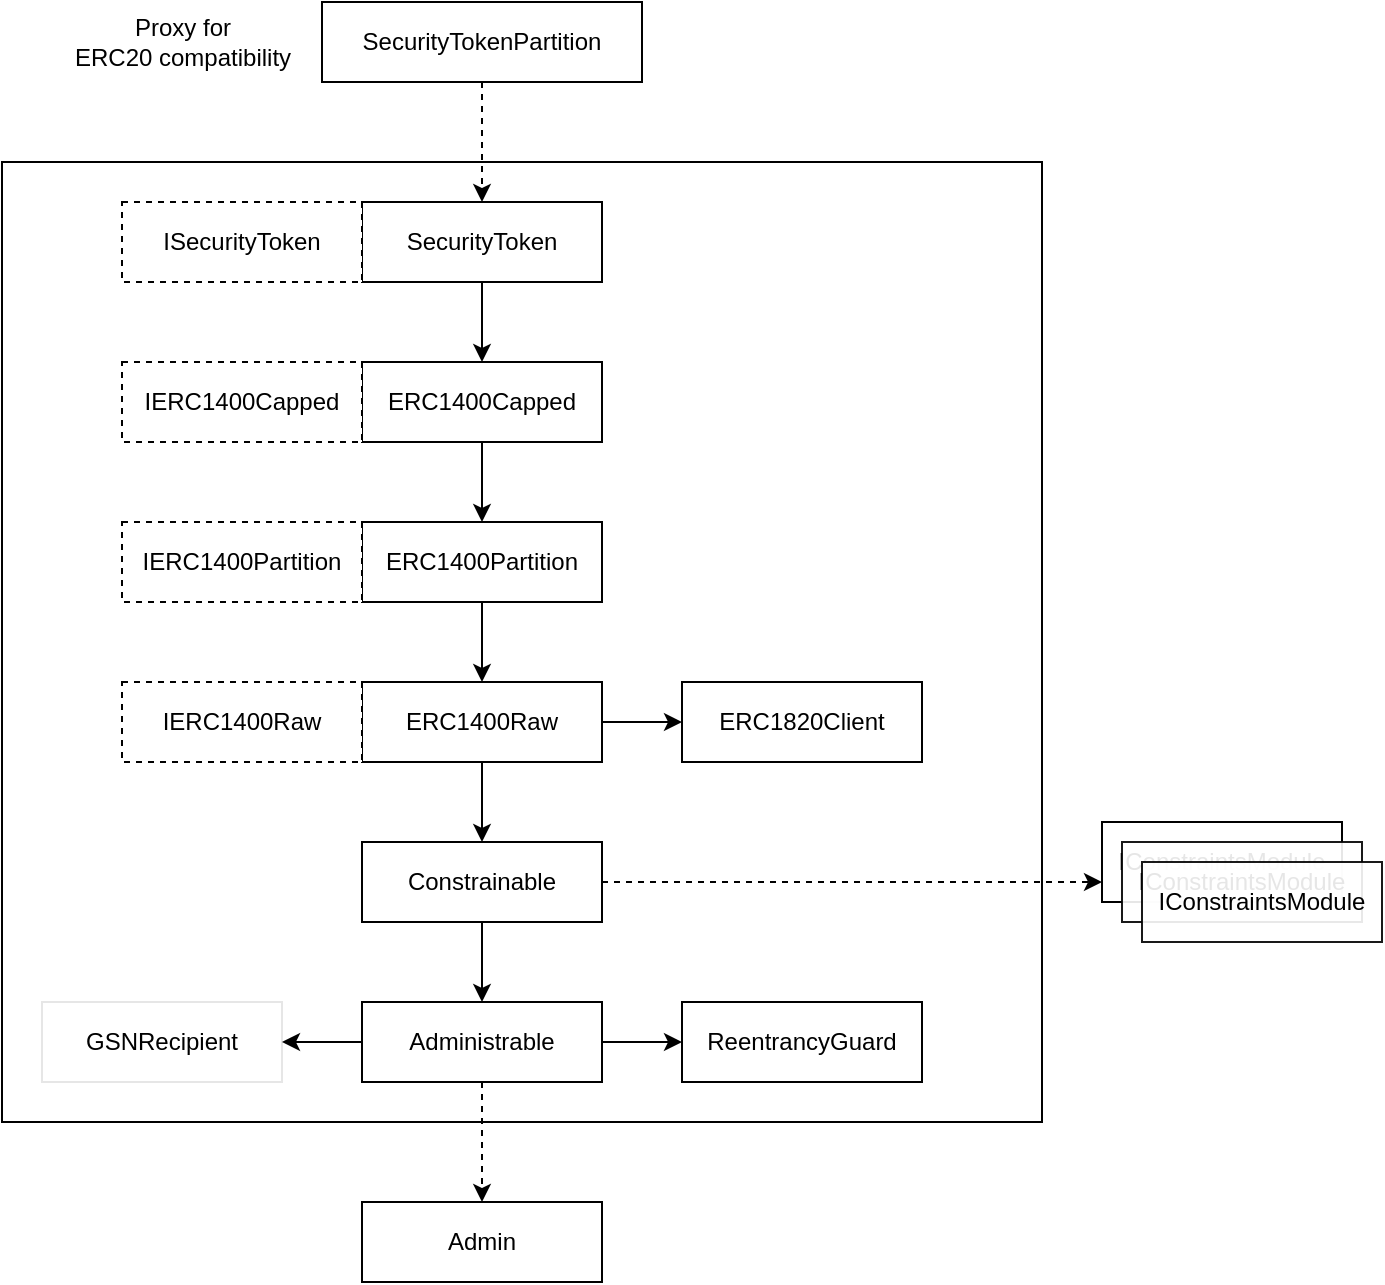 <mxfile version="12.5.4" type="device"><diagram id="Lci-9B3wMY9SlQRzSOzO" name="Page-1"><mxGraphModel dx="946" dy="533" grid="1" gridSize="10" guides="1" tooltips="1" connect="1" arrows="1" fold="1" page="1" pageScale="1" pageWidth="827" pageHeight="1169" background="none" math="0" shadow="0"><root><mxCell id="0"/><mxCell id="1" parent="0"/><mxCell id="ibqtmQdXBulCZtA9G1Jr-3" value="" style="rounded=0;whiteSpace=wrap;html=1;" vertex="1" parent="1"><mxGeometry x="20" y="340" width="520" height="480" as="geometry"/></mxCell><mxCell id="ibqtmQdXBulCZtA9G1Jr-4" style="edgeStyle=orthogonalEdgeStyle;rounded=0;orthogonalLoop=1;jettySize=auto;html=1;entryX=0.5;entryY=0;entryDx=0;entryDy=0;" edge="1" parent="1" source="WtRsn44D3MvzHM3qhTDs-2" target="WtRsn44D3MvzHM3qhTDs-5"><mxGeometry relative="1" as="geometry"/></mxCell><mxCell id="WtRsn44D3MvzHM3qhTDs-2" value="SecurityToken" style="whiteSpace=wrap;html=1;" parent="1" vertex="1"><mxGeometry x="200" y="360" width="120" height="40" as="geometry"/></mxCell><mxCell id="WtRsn44D3MvzHM3qhTDs-35" style="edgeStyle=orthogonalEdgeStyle;rounded=0;orthogonalLoop=1;jettySize=auto;html=1;entryX=0.5;entryY=0;entryDx=0;entryDy=0;" parent="1" source="WtRsn44D3MvzHM3qhTDs-5" target="WtRsn44D3MvzHM3qhTDs-10" edge="1"><mxGeometry relative="1" as="geometry"/></mxCell><mxCell id="WtRsn44D3MvzHM3qhTDs-5" value="ERC1400Capped" style="whiteSpace=wrap;html=1;" parent="1" vertex="1"><mxGeometry x="200" y="440" width="120" height="40" as="geometry"/></mxCell><mxCell id="WtRsn44D3MvzHM3qhTDs-9" value="IERC1400Capped" style="whiteSpace=wrap;html=1;dashed=1;" parent="1" vertex="1"><mxGeometry x="80" y="440" width="120" height="40" as="geometry"/></mxCell><mxCell id="WtRsn44D3MvzHM3qhTDs-36" style="edgeStyle=orthogonalEdgeStyle;rounded=0;orthogonalLoop=1;jettySize=auto;html=1;entryX=0.5;entryY=0;entryDx=0;entryDy=0;" parent="1" source="WtRsn44D3MvzHM3qhTDs-10" target="WtRsn44D3MvzHM3qhTDs-12" edge="1"><mxGeometry relative="1" as="geometry"/></mxCell><mxCell id="WtRsn44D3MvzHM3qhTDs-10" value="ERC1400Partition" style="whiteSpace=wrap;html=1;" parent="1" vertex="1"><mxGeometry x="200" y="520" width="120" height="40" as="geometry"/></mxCell><mxCell id="WtRsn44D3MvzHM3qhTDs-11" value="IERC1400Partition" style="whiteSpace=wrap;html=1;dashed=1;" parent="1" vertex="1"><mxGeometry x="80" y="520" width="120" height="40" as="geometry"/></mxCell><mxCell id="WtRsn44D3MvzHM3qhTDs-32" style="edgeStyle=orthogonalEdgeStyle;rounded=0;orthogonalLoop=1;jettySize=auto;html=1;exitX=0.5;exitY=1;exitDx=0;exitDy=0;entryX=0.5;entryY=0;entryDx=0;entryDy=0;" parent="1" source="WtRsn44D3MvzHM3qhTDs-12" target="WtRsn44D3MvzHM3qhTDs-27" edge="1"><mxGeometry relative="1" as="geometry"/></mxCell><mxCell id="ibqtmQdXBulCZtA9G1Jr-11" style="edgeStyle=orthogonalEdgeStyle;rounded=0;orthogonalLoop=1;jettySize=auto;html=1;entryX=0;entryY=0.5;entryDx=0;entryDy=0;" edge="1" parent="1" source="WtRsn44D3MvzHM3qhTDs-12" target="WtRsn44D3MvzHM3qhTDs-15"><mxGeometry relative="1" as="geometry"/></mxCell><mxCell id="WtRsn44D3MvzHM3qhTDs-12" value="ERC1400Raw" style="whiteSpace=wrap;html=1;" parent="1" vertex="1"><mxGeometry x="200" y="600" width="120" height="40" as="geometry"/></mxCell><mxCell id="WtRsn44D3MvzHM3qhTDs-13" value="IERC1400Raw" style="whiteSpace=wrap;html=1;dashed=1;" parent="1" vertex="1"><mxGeometry x="80" y="600" width="120" height="40" as="geometry"/></mxCell><mxCell id="WtRsn44D3MvzHM3qhTDs-14" value="GSNRecipient" style="whiteSpace=wrap;html=1;fillColor=none;strokeColor=#E6E6E6;" parent="1" vertex="1"><mxGeometry x="40" y="760" width="120" height="40" as="geometry"/></mxCell><mxCell id="WtRsn44D3MvzHM3qhTDs-15" value="ERC1820Client" style="whiteSpace=wrap;html=1;" parent="1" vertex="1"><mxGeometry x="360" y="600" width="120" height="40" as="geometry"/></mxCell><mxCell id="WtRsn44D3MvzHM3qhTDs-16" value="ReentrancyGuard" style="whiteSpace=wrap;html=1;" parent="1" vertex="1"><mxGeometry x="360" y="760" width="120" height="40" as="geometry"/></mxCell><mxCell id="WtRsn44D3MvzHM3qhTDs-21" style="edgeStyle=orthogonalEdgeStyle;rounded=0;orthogonalLoop=1;jettySize=auto;html=1;entryX=0.5;entryY=0;entryDx=0;entryDy=0;dashed=1;" parent="1" source="WtRsn44D3MvzHM3qhTDs-19" target="WtRsn44D3MvzHM3qhTDs-2" edge="1"><mxGeometry relative="1" as="geometry"><mxPoint x="259.667" y="119.833" as="targetPoint"/></mxGeometry></mxCell><mxCell id="WtRsn44D3MvzHM3qhTDs-19" value="SecurityTokenPartition" style="whiteSpace=wrap;html=1;" parent="1" vertex="1"><mxGeometry x="180" y="260" width="160" height="40" as="geometry"/></mxCell><mxCell id="WtRsn44D3MvzHM3qhTDs-20" value="Proxy for &lt;br&gt;ERC20 compatibility" style="text;html=1;align=center;verticalAlign=middle;resizable=0;points=[];;autosize=1;" parent="1" vertex="1"><mxGeometry x="50" y="265" width="120" height="30" as="geometry"/></mxCell><mxCell id="WtRsn44D3MvzHM3qhTDs-37" style="edgeStyle=orthogonalEdgeStyle;rounded=0;orthogonalLoop=1;jettySize=auto;html=1;entryX=0.5;entryY=0;entryDx=0;entryDy=0;" parent="1" source="WtRsn44D3MvzHM3qhTDs-27" target="WtRsn44D3MvzHM3qhTDs-30" edge="1"><mxGeometry relative="1" as="geometry"/></mxCell><mxCell id="ibqtmQdXBulCZtA9G1Jr-5" style="edgeStyle=orthogonalEdgeStyle;rounded=0;orthogonalLoop=1;jettySize=auto;html=1;dashed=1;entryX=0;entryY=0.75;entryDx=0;entryDy=0;" edge="1" parent="1" source="WtRsn44D3MvzHM3qhTDs-27" target="ibqtmQdXBulCZtA9G1Jr-6"><mxGeometry relative="1" as="geometry"><mxPoint x="560" y="700" as="targetPoint"/></mxGeometry></mxCell><mxCell id="WtRsn44D3MvzHM3qhTDs-27" value="Constrainable&lt;span style=&quot;color: rgba(0 , 0 , 0 , 0) ; font-family: monospace ; font-size: 0px ; white-space: nowrap&quot;&gt;%3CmxGraphModel%3E%3Croot%3E%3CmxCell%20id%3D%220%22%2F%3E%3CmxCell%20id%3D%221%22%20parent%3D%220%22%2F%3E%3CmxCell%20id%3D%222%22%20value%3D%22ERC1820Client%22%20style%3D%22whiteSpace%3Dwrap%3Bhtml%3D1%3B%22%20vertex%3D%221%22%20parent%3D%221%22%3E%3CmxGeometry%20x%3D%22260%22%20y%3D%22720%22%20width%3D%22120%22%20height%3D%2240%22%20as%3D%22geometry%22%2F%3E%3C%2FmxCell%3E%3C%2Froot%3E%3C%2FmxGraphModel%3E&lt;/span&gt;" style="whiteSpace=wrap;html=1;" parent="1" vertex="1"><mxGeometry x="200" y="680" width="120" height="40" as="geometry"/></mxCell><mxCell id="WtRsn44D3MvzHM3qhTDs-38" style="edgeStyle=orthogonalEdgeStyle;rounded=0;orthogonalLoop=1;jettySize=auto;html=1;entryX=1;entryY=0.5;entryDx=0;entryDy=0;exitX=0;exitY=0.5;exitDx=0;exitDy=0;exitPerimeter=0;" parent="1" source="WtRsn44D3MvzHM3qhTDs-30" target="WtRsn44D3MvzHM3qhTDs-14" edge="1"><mxGeometry relative="1" as="geometry"/></mxCell><mxCell id="ibqtmQdXBulCZtA9G1Jr-2" style="edgeStyle=orthogonalEdgeStyle;rounded=0;orthogonalLoop=1;jettySize=auto;html=1;entryX=0.5;entryY=0;entryDx=0;entryDy=0;dashed=1;" edge="1" parent="1" source="WtRsn44D3MvzHM3qhTDs-30" target="ibqtmQdXBulCZtA9G1Jr-1"><mxGeometry relative="1" as="geometry"/></mxCell><mxCell id="ibqtmQdXBulCZtA9G1Jr-13" style="edgeStyle=orthogonalEdgeStyle;rounded=0;orthogonalLoop=1;jettySize=auto;html=1;entryX=0;entryY=0.5;entryDx=0;entryDy=0;" edge="1" parent="1" source="WtRsn44D3MvzHM3qhTDs-30" target="WtRsn44D3MvzHM3qhTDs-16"><mxGeometry relative="1" as="geometry"/></mxCell><mxCell id="WtRsn44D3MvzHM3qhTDs-30" value="Administrable" style="whiteSpace=wrap;html=1;" parent="1" vertex="1"><mxGeometry x="200" y="760" width="120" height="40" as="geometry"/></mxCell><mxCell id="ibqtmQdXBulCZtA9G1Jr-1" value="Admin" style="whiteSpace=wrap;html=1;" vertex="1" parent="1"><mxGeometry x="200" y="860" width="120" height="40" as="geometry"/></mxCell><mxCell id="ibqtmQdXBulCZtA9G1Jr-12" value="" style="group;fillColor=none;" vertex="1" connectable="0" parent="1"><mxGeometry x="570" y="670" width="140" height="60" as="geometry"/></mxCell><mxCell id="ibqtmQdXBulCZtA9G1Jr-6" value="IConstraintsModule" style="whiteSpace=wrap;html=1;" vertex="1" parent="ibqtmQdXBulCZtA9G1Jr-12"><mxGeometry width="120" height="40" as="geometry"/></mxCell><mxCell id="ibqtmQdXBulCZtA9G1Jr-7" value="IConstraintsModule" style="whiteSpace=wrap;html=1;opacity=90;" vertex="1" parent="ibqtmQdXBulCZtA9G1Jr-12"><mxGeometry x="10" y="10" width="120" height="40" as="geometry"/></mxCell><mxCell id="ibqtmQdXBulCZtA9G1Jr-8" value="IConstraintsModule" style="whiteSpace=wrap;html=1;opacity=90;" vertex="1" parent="ibqtmQdXBulCZtA9G1Jr-12"><mxGeometry x="20" y="20" width="120" height="40" as="geometry"/></mxCell><mxCell id="ibqtmQdXBulCZtA9G1Jr-15" value="ISecurityToken" style="whiteSpace=wrap;html=1;dashed=1;" vertex="1" parent="1"><mxGeometry x="80" y="360" width="120" height="40" as="geometry"/></mxCell></root></mxGraphModel></diagram></mxfile>